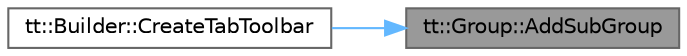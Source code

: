 digraph "tt::Group::AddSubGroup"
{
 // LATEX_PDF_SIZE
  bgcolor="transparent";
  edge [fontname=Helvetica,fontsize=10,labelfontname=Helvetica,labelfontsize=10];
  node [fontname=Helvetica,fontsize=10,shape=box,height=0.2,width=0.4];
  rankdir="RL";
  Node1 [id="Node000001",label="tt::Group::AddSubGroup",height=0.2,width=0.4,color="gray40", fillcolor="grey60", style="filled", fontcolor="black",tooltip=" "];
  Node1 -> Node2 [id="edge1_Node000001_Node000002",dir="back",color="steelblue1",style="solid",tooltip=" "];
  Node2 [id="Node000002",label="tt::Builder::CreateTabToolbar",height=0.2,width=0.4,color="grey40", fillcolor="white", style="filled",URL="$classtt_1_1_builder.html#aef082c1a8bb14ac13395a4d5deeb90f5",tooltip=" "];
}
